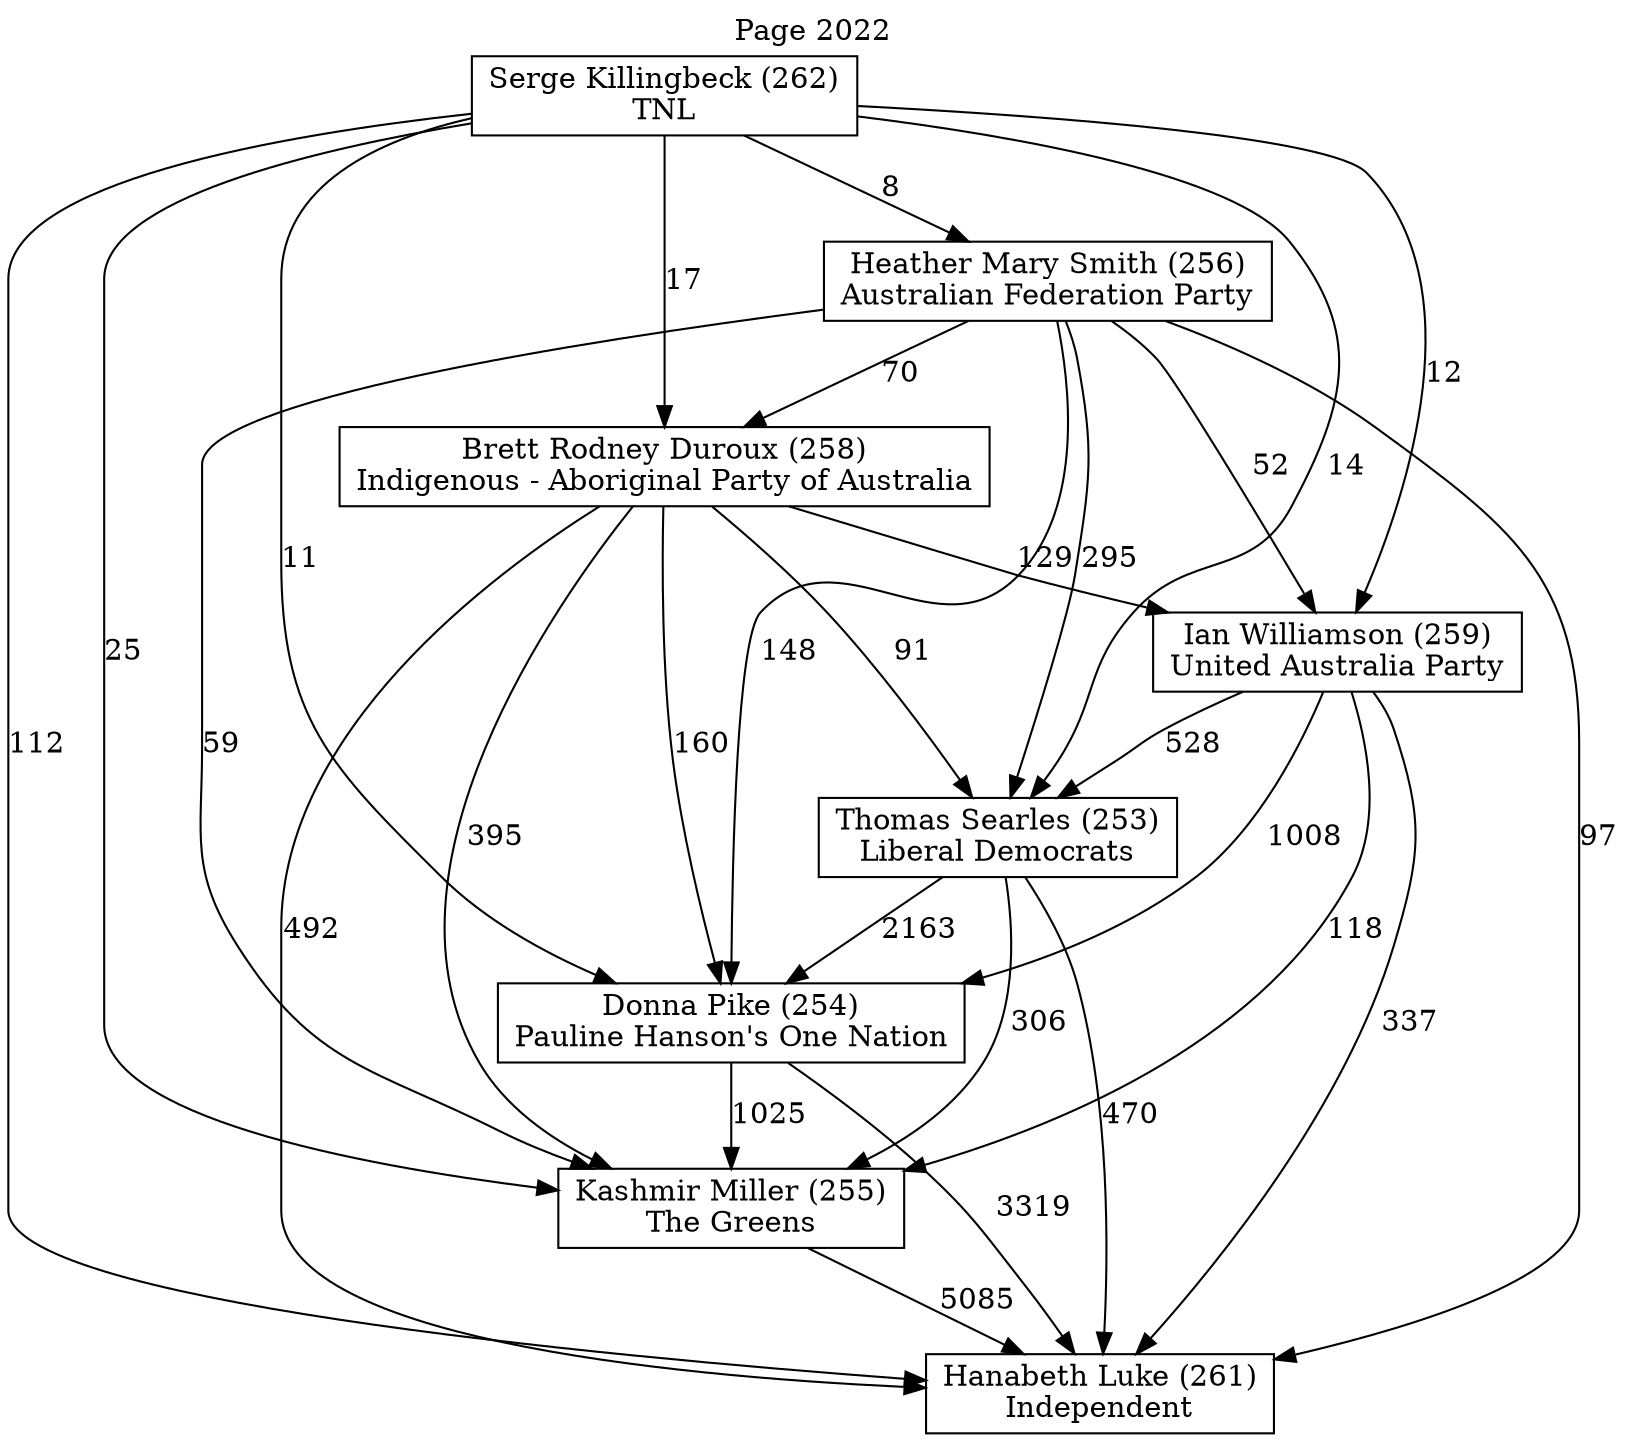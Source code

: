 // House preference flow
digraph "Hanabeth Luke (261)_Page_2022" {
	graph [label="Page 2022" labelloc=t mclimit=10]
	node [shape=box]
	"Heather Mary Smith (256)" [label="Heather Mary Smith (256)
Australian Federation Party"]
	"Serge Killingbeck (262)" [label="Serge Killingbeck (262)
TNL"]
	"Donna Pike (254)" [label="Donna Pike (254)
Pauline Hanson's One Nation"]
	"Ian Williamson (259)" [label="Ian Williamson (259)
United Australia Party"]
	"Thomas Searles (253)" [label="Thomas Searles (253)
Liberal Democrats"]
	"Brett Rodney Duroux (258)" [label="Brett Rodney Duroux (258)
Indigenous - Aboriginal Party of Australia"]
	"Hanabeth Luke (261)" [label="Hanabeth Luke (261)
Independent"]
	"Kashmir Miller (255)" [label="Kashmir Miller (255)
The Greens"]
	"Brett Rodney Duroux (258)" -> "Ian Williamson (259)" [label=129]
	"Ian Williamson (259)" -> "Kashmir Miller (255)" [label=118]
	"Heather Mary Smith (256)" -> "Ian Williamson (259)" [label=52]
	"Thomas Searles (253)" -> "Donna Pike (254)" [label=2163]
	"Ian Williamson (259)" -> "Donna Pike (254)" [label=1008]
	"Serge Killingbeck (262)" -> "Hanabeth Luke (261)" [label=112]
	"Serge Killingbeck (262)" -> "Heather Mary Smith (256)" [label=8]
	"Heather Mary Smith (256)" -> "Hanabeth Luke (261)" [label=97]
	"Serge Killingbeck (262)" -> "Ian Williamson (259)" [label=12]
	"Ian Williamson (259)" -> "Thomas Searles (253)" [label=528]
	"Brett Rodney Duroux (258)" -> "Thomas Searles (253)" [label=91]
	"Brett Rodney Duroux (258)" -> "Kashmir Miller (255)" [label=395]
	"Serge Killingbeck (262)" -> "Donna Pike (254)" [label=11]
	"Serge Killingbeck (262)" -> "Kashmir Miller (255)" [label=25]
	"Heather Mary Smith (256)" -> "Brett Rodney Duroux (258)" [label=70]
	"Ian Williamson (259)" -> "Hanabeth Luke (261)" [label=337]
	"Donna Pike (254)" -> "Hanabeth Luke (261)" [label=3319]
	"Brett Rodney Duroux (258)" -> "Hanabeth Luke (261)" [label=492]
	"Heather Mary Smith (256)" -> "Kashmir Miller (255)" [label=59]
	"Kashmir Miller (255)" -> "Hanabeth Luke (261)" [label=5085]
	"Thomas Searles (253)" -> "Hanabeth Luke (261)" [label=470]
	"Donna Pike (254)" -> "Kashmir Miller (255)" [label=1025]
	"Serge Killingbeck (262)" -> "Thomas Searles (253)" [label=14]
	"Brett Rodney Duroux (258)" -> "Donna Pike (254)" [label=160]
	"Thomas Searles (253)" -> "Kashmir Miller (255)" [label=306]
	"Heather Mary Smith (256)" -> "Thomas Searles (253)" [label=295]
	"Heather Mary Smith (256)" -> "Donna Pike (254)" [label=148]
	"Serge Killingbeck (262)" -> "Brett Rodney Duroux (258)" [label=17]
}
